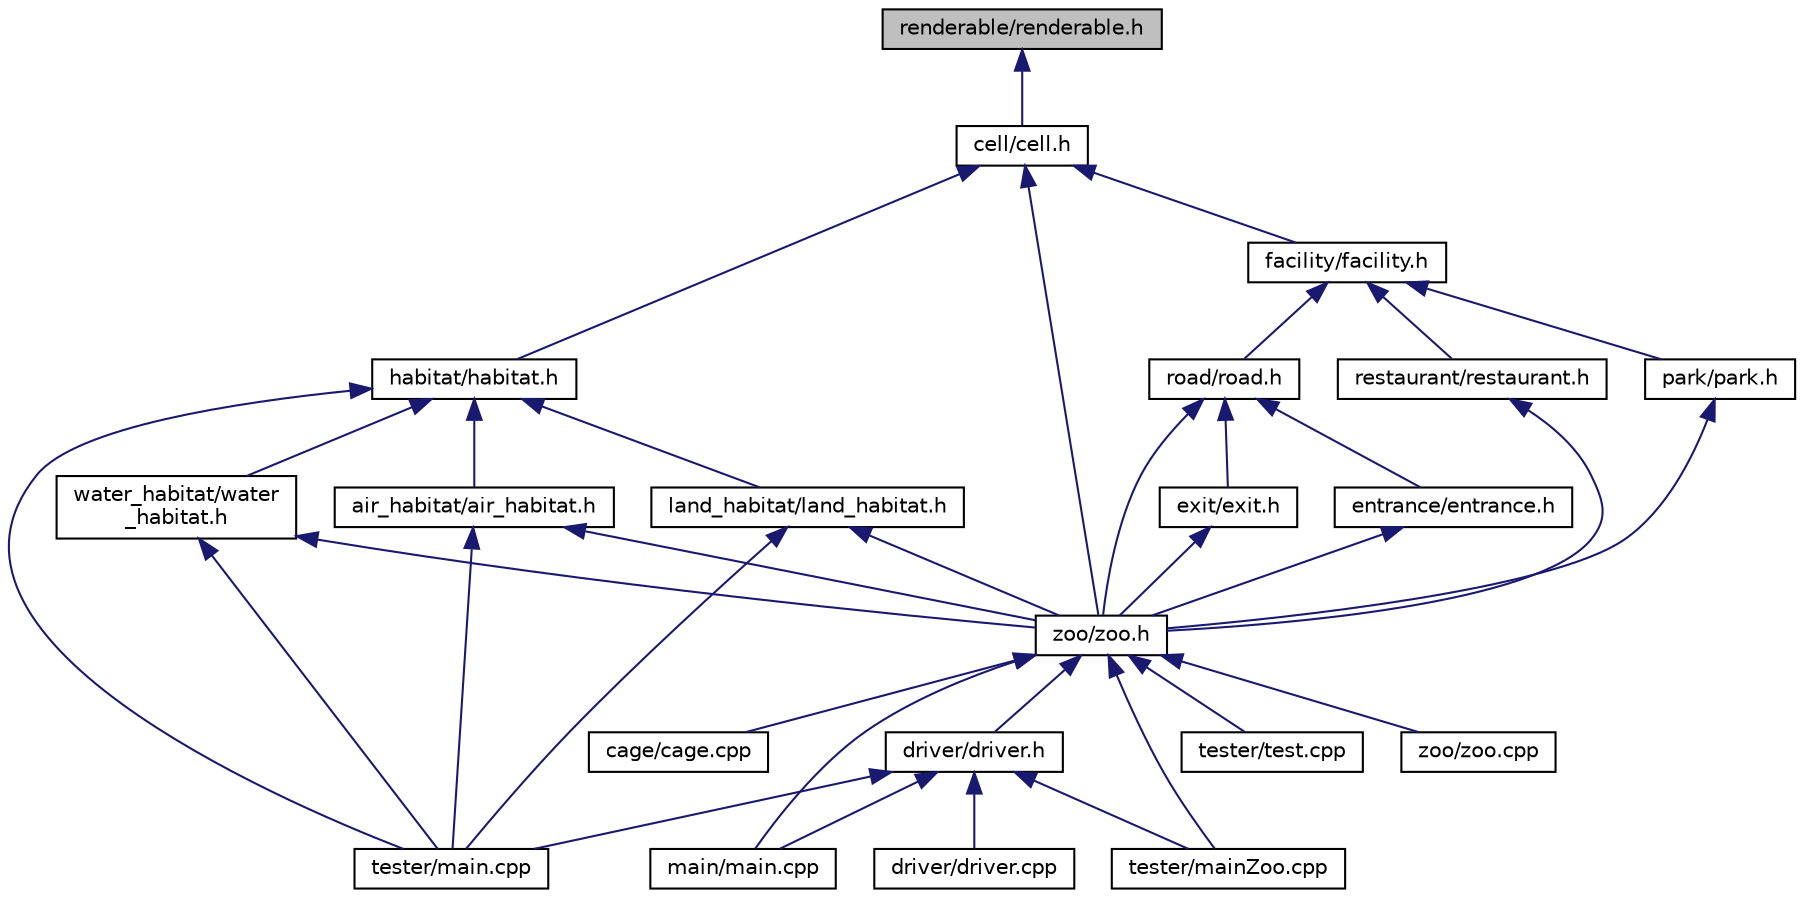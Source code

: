 digraph "renderable/renderable.h"
{
  edge [fontname="Helvetica",fontsize="10",labelfontname="Helvetica",labelfontsize="10"];
  node [fontname="Helvetica",fontsize="10",shape=record];
  Node1 [label="renderable/renderable.h",height=0.2,width=0.4,color="black", fillcolor="grey75", style="filled", fontcolor="black"];
  Node1 -> Node2 [dir="back",color="midnightblue",fontsize="10",style="solid"];
  Node2 [label="cell/cell.h",height=0.2,width=0.4,color="black", fillcolor="white", style="filled",URL="$cell_8h.html"];
  Node2 -> Node3 [dir="back",color="midnightblue",fontsize="10",style="solid"];
  Node3 [label="habitat/habitat.h",height=0.2,width=0.4,color="black", fillcolor="white", style="filled",URL="$habitat_8h.html"];
  Node3 -> Node4 [dir="back",color="midnightblue",fontsize="10",style="solid"];
  Node4 [label="air_habitat/air_habitat.h",height=0.2,width=0.4,color="black", fillcolor="white", style="filled",URL="$air__habitat_8h.html"];
  Node4 -> Node5 [dir="back",color="midnightblue",fontsize="10",style="solid"];
  Node5 [label="zoo/zoo.h",height=0.2,width=0.4,color="black", fillcolor="white", style="filled",URL="$zoo_8h.html"];
  Node5 -> Node6 [dir="back",color="midnightblue",fontsize="10",style="solid"];
  Node6 [label="cage/cage.cpp",height=0.2,width=0.4,color="black", fillcolor="white", style="filled",URL="$cage_8cpp.html"];
  Node5 -> Node7 [dir="back",color="midnightblue",fontsize="10",style="solid"];
  Node7 [label="driver/driver.h",height=0.2,width=0.4,color="black", fillcolor="white", style="filled",URL="$driver_8h.html"];
  Node7 -> Node8 [dir="back",color="midnightblue",fontsize="10",style="solid"];
  Node8 [label="driver/driver.cpp",height=0.2,width=0.4,color="black", fillcolor="white", style="filled",URL="$driver_8cpp.html"];
  Node7 -> Node9 [dir="back",color="midnightblue",fontsize="10",style="solid"];
  Node9 [label="main/main.cpp",height=0.2,width=0.4,color="black", fillcolor="white", style="filled",URL="$main_2main_8cpp.html"];
  Node7 -> Node10 [dir="back",color="midnightblue",fontsize="10",style="solid"];
  Node10 [label="tester/main.cpp",height=0.2,width=0.4,color="black", fillcolor="white", style="filled",URL="$tester_2main_8cpp.html"];
  Node7 -> Node11 [dir="back",color="midnightblue",fontsize="10",style="solid"];
  Node11 [label="tester/mainZoo.cpp",height=0.2,width=0.4,color="black", fillcolor="white", style="filled",URL="$mainZoo_8cpp.html"];
  Node5 -> Node9 [dir="back",color="midnightblue",fontsize="10",style="solid"];
  Node5 -> Node11 [dir="back",color="midnightblue",fontsize="10",style="solid"];
  Node5 -> Node12 [dir="back",color="midnightblue",fontsize="10",style="solid"];
  Node12 [label="tester/test.cpp",height=0.2,width=0.4,color="black", fillcolor="white", style="filled",URL="$test_8cpp.html"];
  Node5 -> Node13 [dir="back",color="midnightblue",fontsize="10",style="solid"];
  Node13 [label="zoo/zoo.cpp",height=0.2,width=0.4,color="black", fillcolor="white", style="filled",URL="$zoo_8cpp.html"];
  Node4 -> Node10 [dir="back",color="midnightblue",fontsize="10",style="solid"];
  Node3 -> Node14 [dir="back",color="midnightblue",fontsize="10",style="solid"];
  Node14 [label="land_habitat/land_habitat.h",height=0.2,width=0.4,color="black", fillcolor="white", style="filled",URL="$land__habitat_8h.html"];
  Node14 -> Node5 [dir="back",color="midnightblue",fontsize="10",style="solid"];
  Node14 -> Node10 [dir="back",color="midnightblue",fontsize="10",style="solid"];
  Node3 -> Node15 [dir="back",color="midnightblue",fontsize="10",style="solid"];
  Node15 [label="water_habitat/water\l_habitat.h",height=0.2,width=0.4,color="black", fillcolor="white", style="filled",URL="$water__habitat_8h.html"];
  Node15 -> Node5 [dir="back",color="midnightblue",fontsize="10",style="solid"];
  Node15 -> Node10 [dir="back",color="midnightblue",fontsize="10",style="solid"];
  Node3 -> Node10 [dir="back",color="midnightblue",fontsize="10",style="solid"];
  Node2 -> Node5 [dir="back",color="midnightblue",fontsize="10",style="solid"];
  Node2 -> Node16 [dir="back",color="midnightblue",fontsize="10",style="solid"];
  Node16 [label="facility/facility.h",height=0.2,width=0.4,color="black", fillcolor="white", style="filled",URL="$facility_8h.html"];
  Node16 -> Node17 [dir="back",color="midnightblue",fontsize="10",style="solid"];
  Node17 [label="restaurant/restaurant.h",height=0.2,width=0.4,color="black", fillcolor="white", style="filled",URL="$restaurant_8h.html"];
  Node17 -> Node5 [dir="back",color="midnightblue",fontsize="10",style="solid"];
  Node16 -> Node18 [dir="back",color="midnightblue",fontsize="10",style="solid"];
  Node18 [label="park/park.h",height=0.2,width=0.4,color="black", fillcolor="white", style="filled",URL="$park_8h.html"];
  Node18 -> Node5 [dir="back",color="midnightblue",fontsize="10",style="solid"];
  Node16 -> Node19 [dir="back",color="midnightblue",fontsize="10",style="solid"];
  Node19 [label="road/road.h",height=0.2,width=0.4,color="black", fillcolor="white", style="filled",URL="$road_8h.html"];
  Node19 -> Node5 [dir="back",color="midnightblue",fontsize="10",style="solid"];
  Node19 -> Node20 [dir="back",color="midnightblue",fontsize="10",style="solid"];
  Node20 [label="exit/exit.h",height=0.2,width=0.4,color="black", fillcolor="white", style="filled",URL="$exit_8h.html"];
  Node20 -> Node5 [dir="back",color="midnightblue",fontsize="10",style="solid"];
  Node19 -> Node21 [dir="back",color="midnightblue",fontsize="10",style="solid"];
  Node21 [label="entrance/entrance.h",height=0.2,width=0.4,color="black", fillcolor="white", style="filled",URL="$entrance_8h.html"];
  Node21 -> Node5 [dir="back",color="midnightblue",fontsize="10",style="solid"];
}

